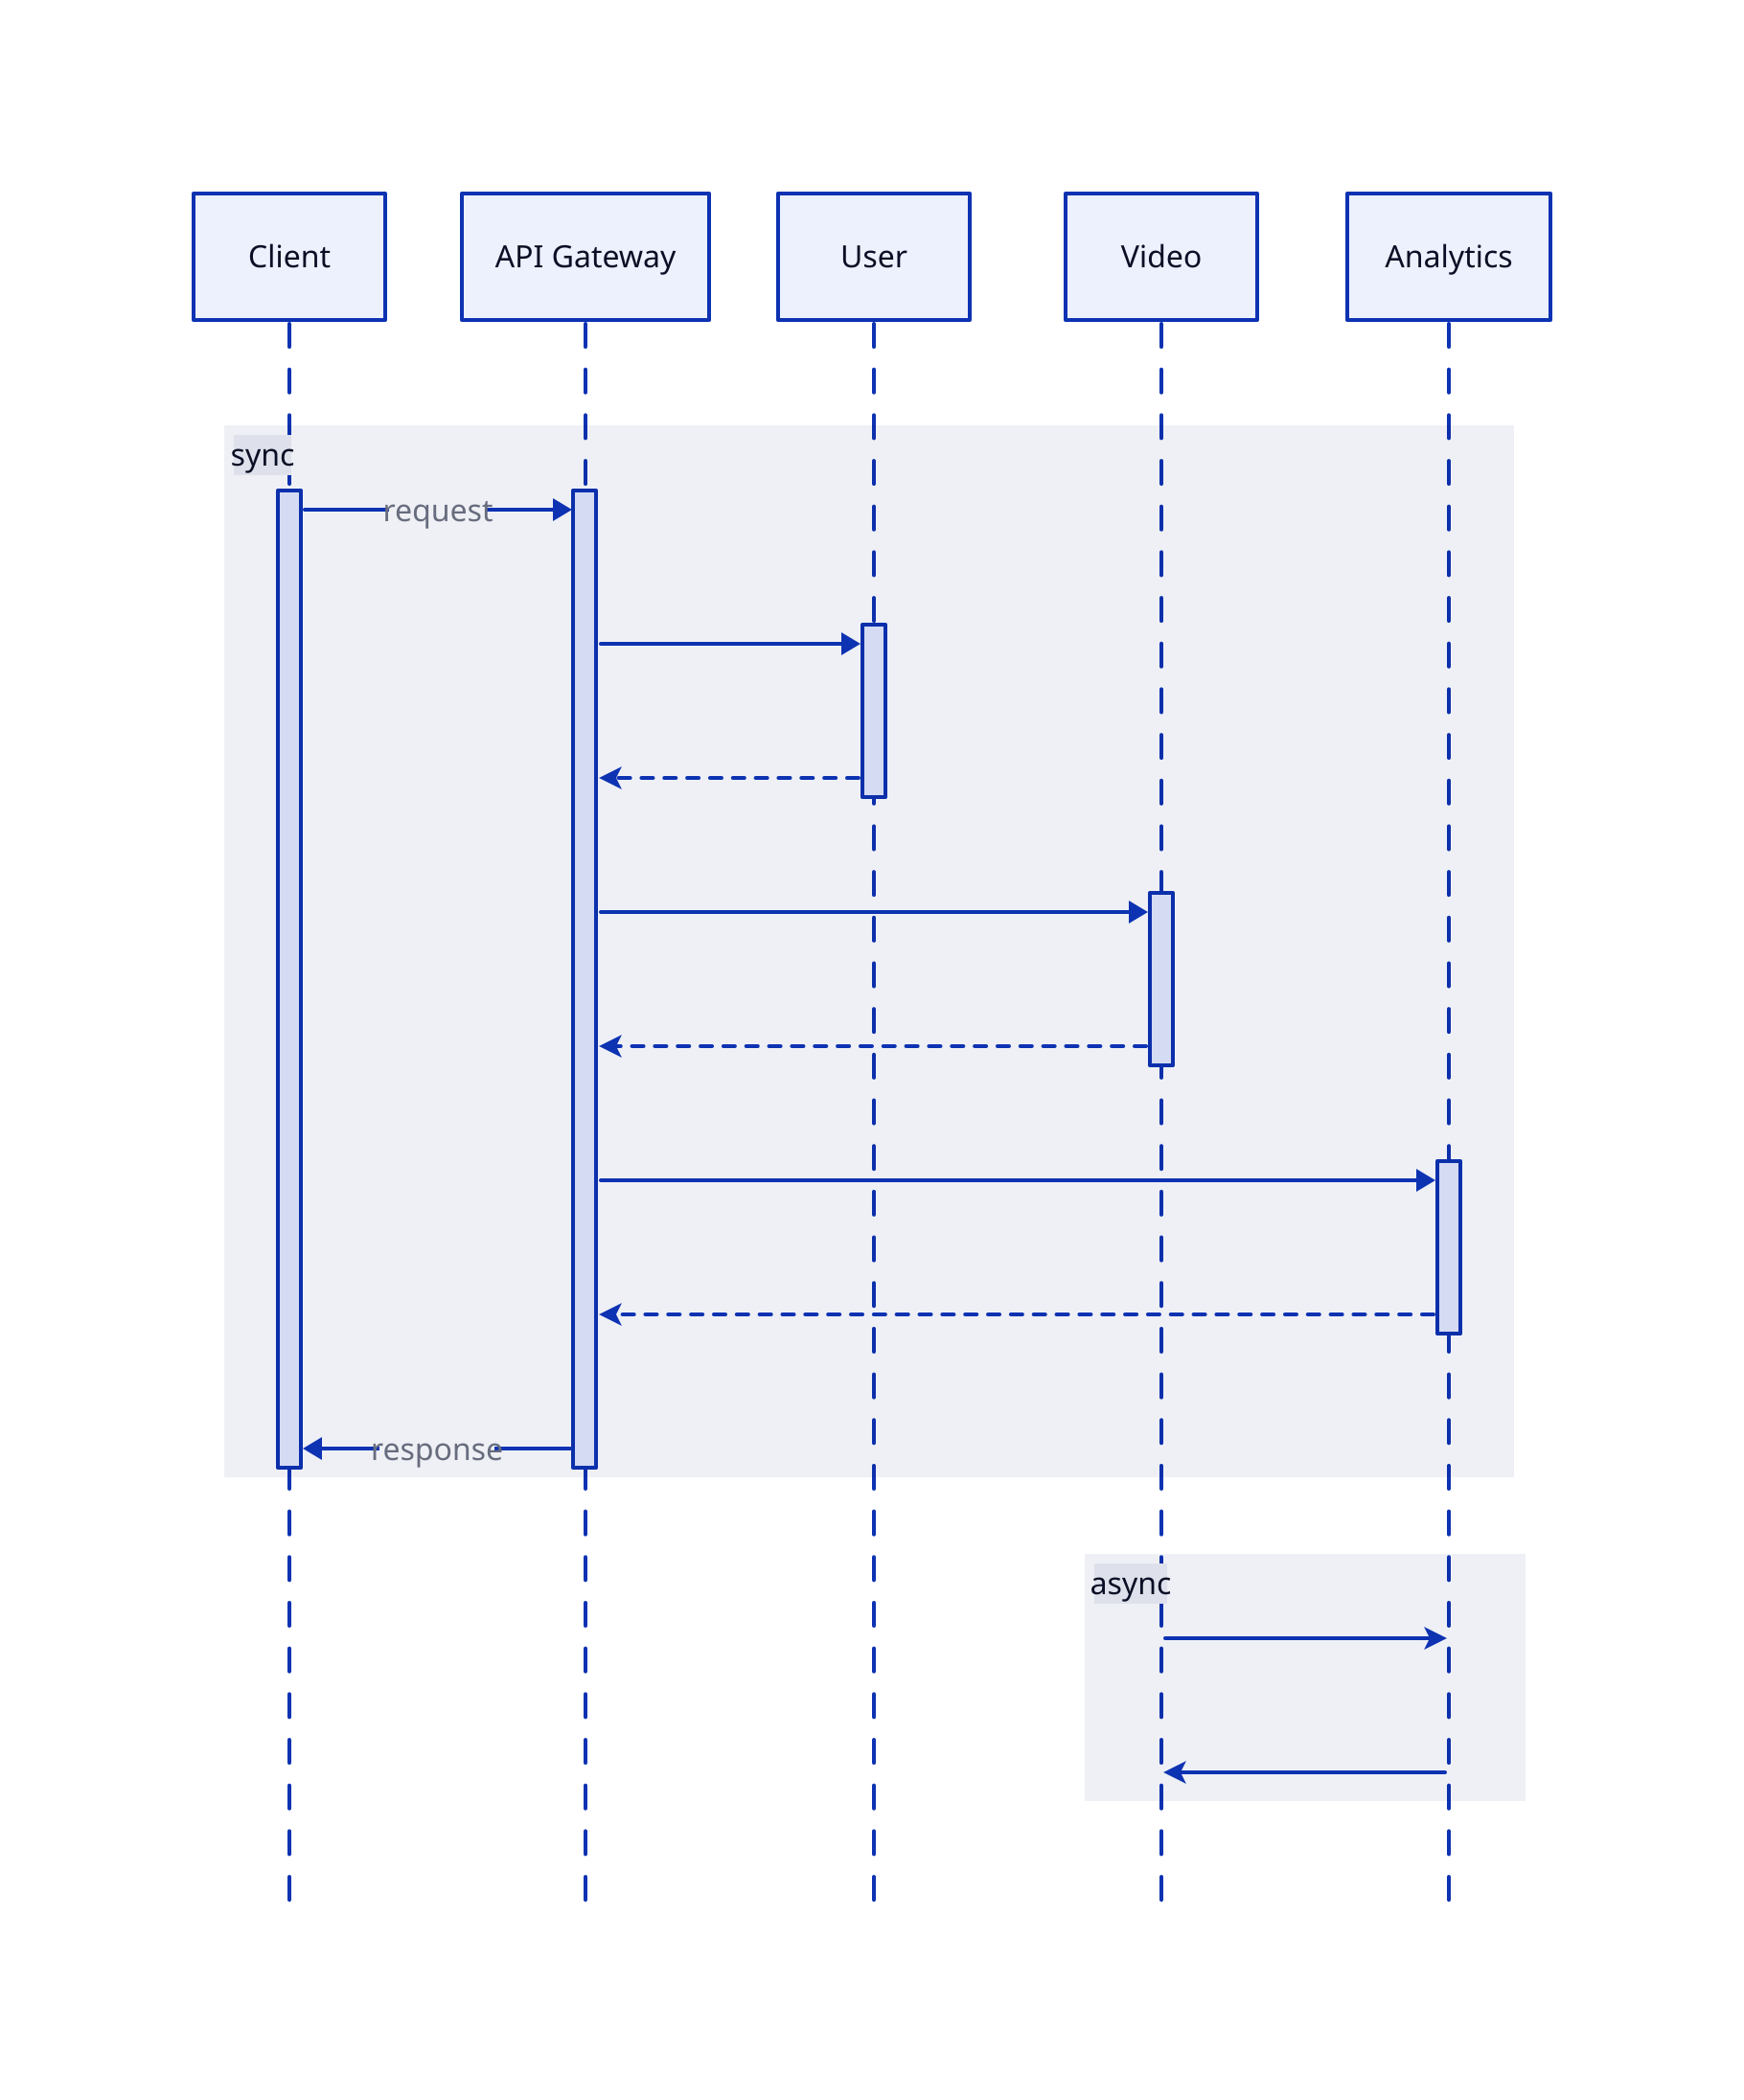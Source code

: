 shape: sequence_diagram

client: Client

api_gateway: API Gateway
user: User
video: Video
analytics: Analytics

sync: {
  client.message -> api_gateway.message: request
  api_gateway.message -> user.message
  user.message -> api_gateway.message: {
    target-arrowhead: {
      shape: arrow
    }
    style: {
      stroke-dash: 3
    }
  }
  api_gateway.message -> video.message
  video.message -> api_gateway.message: {
    target-arrowhead: {
      shape: arrow
    }
    style: {
      stroke-dash: 3
    }
  }
  api_gateway.message -> analytics.message
  analytics.message -> api_gateway.message: {
    target-arrowhead: {
      shape: arrow
    }
    style: {
      stroke-dash: 3
    }
  }
  api_gateway.message -> client.message: response
}

async: {
  video -> analytics -> video: {
    target-arrowhead: {
      shape: arrow
    }
  }
}
